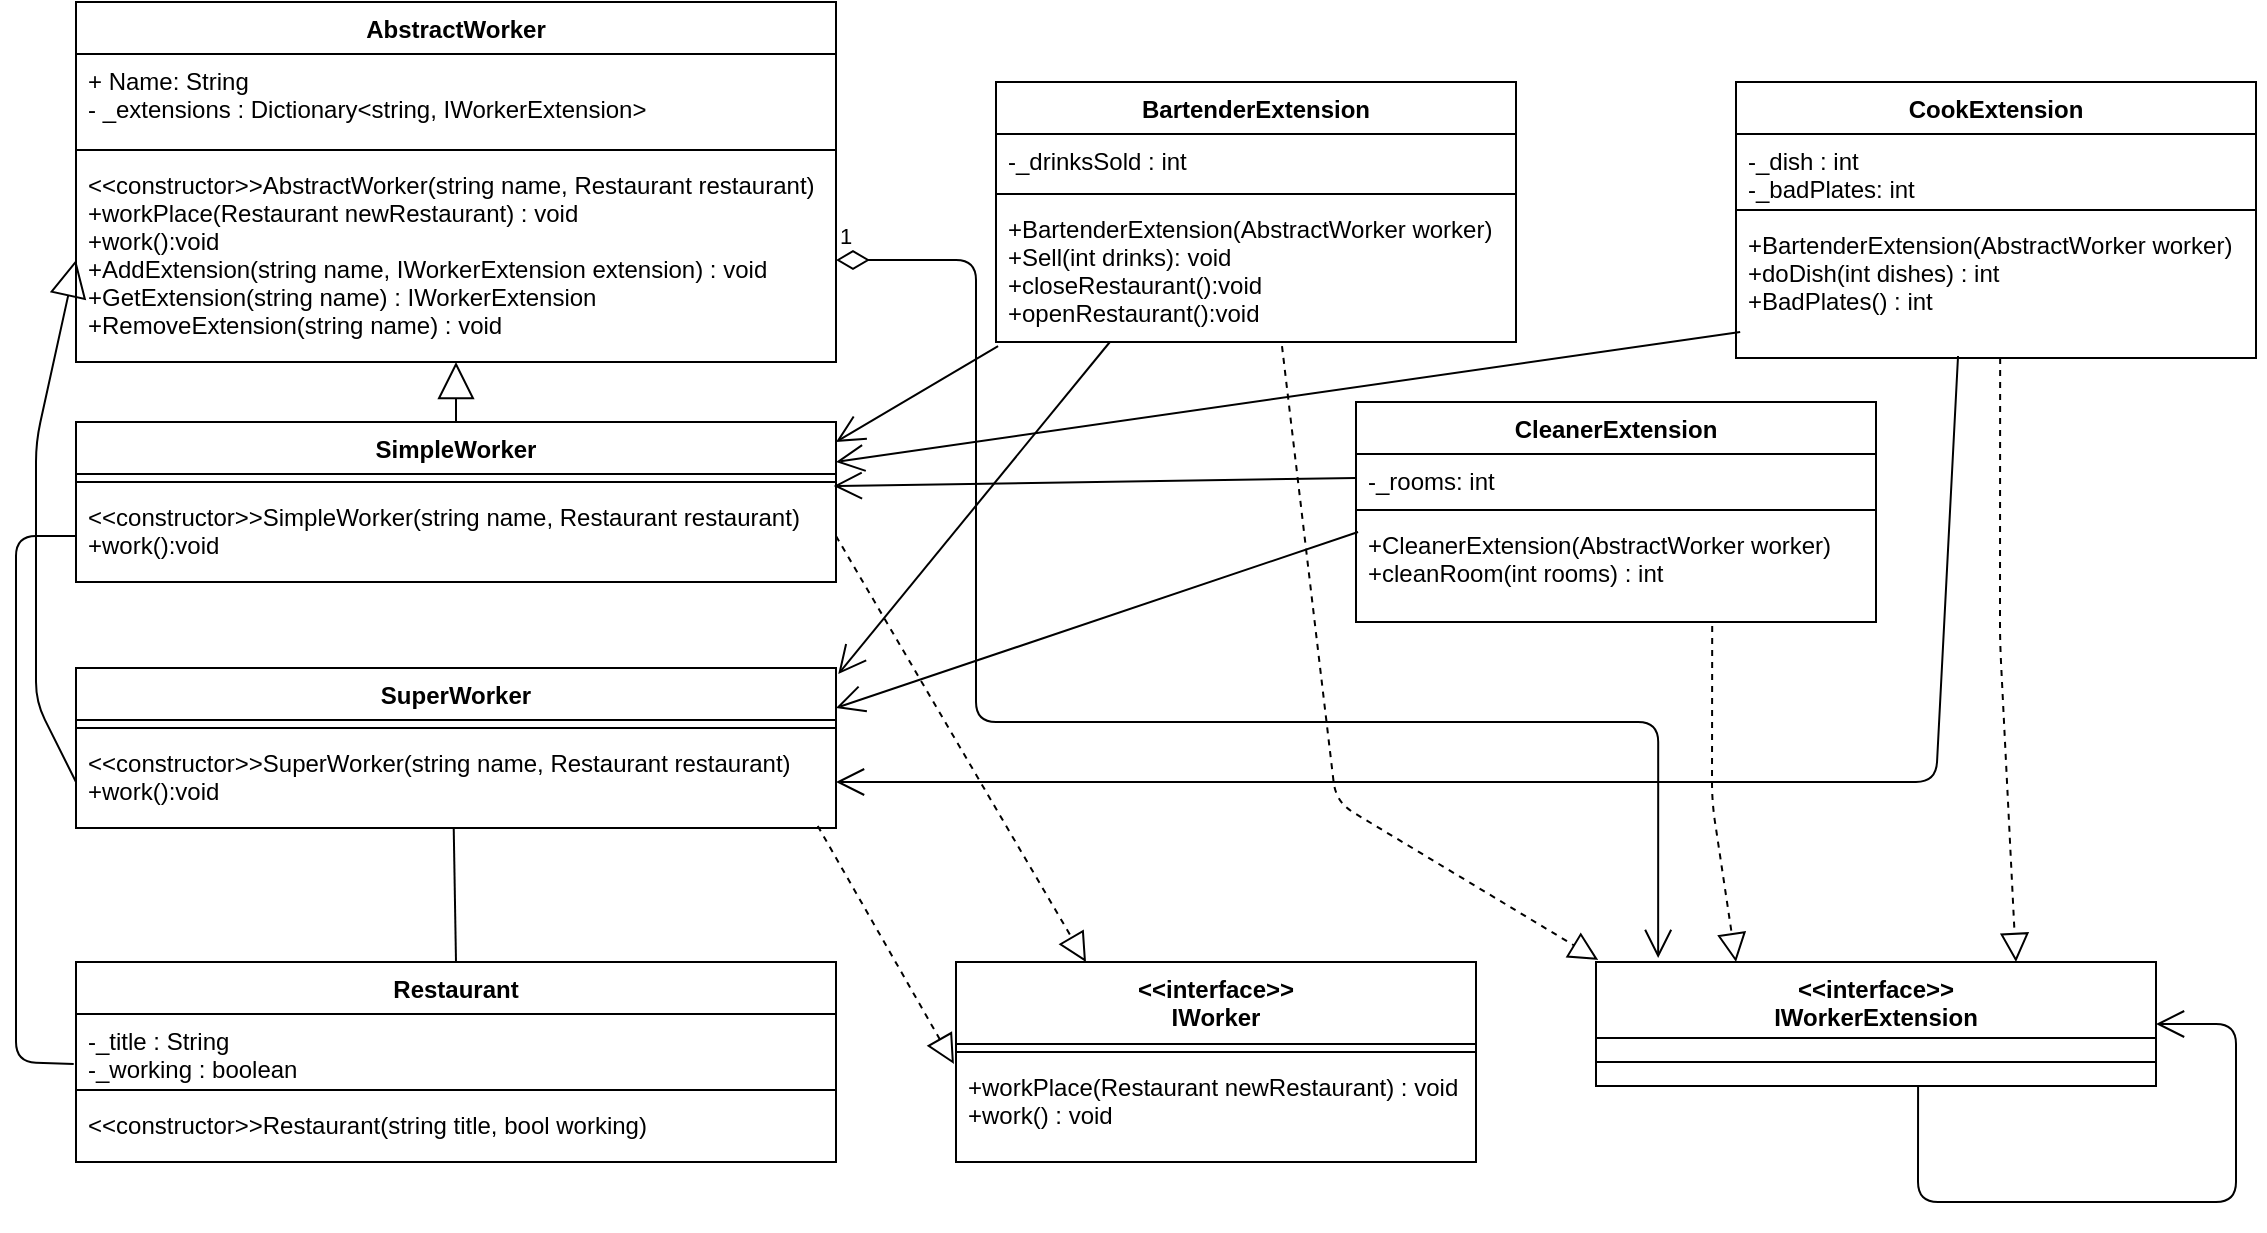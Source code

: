 <mxfile version="12.2.2" type="device" pages="1"><diagram id="K6SRXHKTwSDSfRYmXG8O" name="Page-1"><mxGraphModel dx="1408" dy="808" grid="1" gridSize="10" guides="1" tooltips="1" connect="1" arrows="1" fold="1" page="1" pageScale="1" pageWidth="1169" pageHeight="827" math="0" shadow="0"><root><mxCell id="0"/><mxCell id="1" parent="0"/><mxCell id="MmqihlVoEhHjSyQbB5Fx-1" value="AbstractWorker" style="swimlane;fontStyle=1;align=center;verticalAlign=top;childLayout=stackLayout;horizontal=1;startSize=26;horizontalStack=0;resizeParent=1;resizeParentMax=0;resizeLast=0;collapsible=1;marginBottom=0;" parent="1" vertex="1"><mxGeometry x="40" y="40" width="380" height="180" as="geometry"/></mxCell><mxCell id="MmqihlVoEhHjSyQbB5Fx-2" value="+ Name: String&#10;- _extensions : Dictionary&lt;string, IWorkerExtension&gt;&#10;" style="text;strokeColor=none;fillColor=none;align=left;verticalAlign=top;spacingLeft=4;spacingRight=4;overflow=hidden;rotatable=0;points=[[0,0.5],[1,0.5]];portConstraint=eastwest;" parent="MmqihlVoEhHjSyQbB5Fx-1" vertex="1"><mxGeometry y="26" width="380" height="44" as="geometry"/></mxCell><mxCell id="MmqihlVoEhHjSyQbB5Fx-3" value="" style="line;strokeWidth=1;fillColor=none;align=left;verticalAlign=middle;spacingTop=-1;spacingLeft=3;spacingRight=3;rotatable=0;labelPosition=right;points=[];portConstraint=eastwest;" parent="MmqihlVoEhHjSyQbB5Fx-1" vertex="1"><mxGeometry y="70" width="380" height="8" as="geometry"/></mxCell><mxCell id="MmqihlVoEhHjSyQbB5Fx-4" value="&lt;&lt;constructor&gt;&gt;AbstractWorker(string name, Restaurant restaurant)&#10;+workPlace(Restaurant newRestaurant) : void&#10;+work():void&#10;+AddExtension(string name, IWorkerExtension extension) : void&#10;+GetExtension(string name) : IWorkerExtension&#10;+RemoveExtension(string name) : void" style="text;strokeColor=none;fillColor=none;align=left;verticalAlign=top;spacingLeft=4;spacingRight=4;overflow=hidden;rotatable=0;points=[[0,0.5],[1,0.5]];portConstraint=eastwest;" parent="MmqihlVoEhHjSyQbB5Fx-1" vertex="1"><mxGeometry y="78" width="380" height="102" as="geometry"/></mxCell><mxCell id="MmqihlVoEhHjSyQbB5Fx-5" value="SimpleWorker" style="swimlane;fontStyle=1;align=center;verticalAlign=top;childLayout=stackLayout;horizontal=1;startSize=26;horizontalStack=0;resizeParent=1;resizeParentMax=0;resizeLast=0;collapsible=1;marginBottom=0;" parent="1" vertex="1"><mxGeometry x="40" y="250" width="380" height="80" as="geometry"/></mxCell><mxCell id="MmqihlVoEhHjSyQbB5Fx-6" value="" style="line;strokeWidth=1;fillColor=none;align=left;verticalAlign=middle;spacingTop=-1;spacingLeft=3;spacingRight=3;rotatable=0;labelPosition=right;points=[];portConstraint=eastwest;" parent="MmqihlVoEhHjSyQbB5Fx-5" vertex="1"><mxGeometry y="26" width="380" height="8" as="geometry"/></mxCell><mxCell id="MmqihlVoEhHjSyQbB5Fx-7" value="&lt;&lt;constructor&gt;&gt;SimpleWorker(string name, Restaurant restaurant)&#10;+work():void" style="text;strokeColor=none;fillColor=none;align=left;verticalAlign=top;spacingLeft=4;spacingRight=4;overflow=hidden;rotatable=0;points=[[0,0.5],[1,0.5]];portConstraint=eastwest;" parent="MmqihlVoEhHjSyQbB5Fx-5" vertex="1"><mxGeometry y="34" width="380" height="46" as="geometry"/></mxCell><mxCell id="MmqihlVoEhHjSyQbB5Fx-8" value="SuperWorker" style="swimlane;fontStyle=1;align=center;verticalAlign=top;childLayout=stackLayout;horizontal=1;startSize=26;horizontalStack=0;resizeParent=1;resizeParentMax=0;resizeLast=0;collapsible=1;marginBottom=0;" parent="1" vertex="1"><mxGeometry x="40" y="373" width="380" height="80" as="geometry"/></mxCell><mxCell id="MmqihlVoEhHjSyQbB5Fx-9" value="" style="line;strokeWidth=1;fillColor=none;align=left;verticalAlign=middle;spacingTop=-1;spacingLeft=3;spacingRight=3;rotatable=0;labelPosition=right;points=[];portConstraint=eastwest;" parent="MmqihlVoEhHjSyQbB5Fx-8" vertex="1"><mxGeometry y="26" width="380" height="8" as="geometry"/></mxCell><mxCell id="MmqihlVoEhHjSyQbB5Fx-10" value="&lt;&lt;constructor&gt;&gt;SuperWorker(string name, Restaurant restaurant)&#10;+work():void" style="text;strokeColor=none;fillColor=none;align=left;verticalAlign=top;spacingLeft=4;spacingRight=4;overflow=hidden;rotatable=0;points=[[0,0.5],[1,0.5]];portConstraint=eastwest;" parent="MmqihlVoEhHjSyQbB5Fx-8" vertex="1"><mxGeometry y="34" width="380" height="46" as="geometry"/></mxCell><mxCell id="MmqihlVoEhHjSyQbB5Fx-11" value="Restaurant" style="swimlane;fontStyle=1;align=center;verticalAlign=top;childLayout=stackLayout;horizontal=1;startSize=26;horizontalStack=0;resizeParent=1;resizeParentMax=0;resizeLast=0;collapsible=1;marginBottom=0;" parent="1" vertex="1"><mxGeometry x="40" y="520" width="380" height="100" as="geometry"/></mxCell><mxCell id="MmqihlVoEhHjSyQbB5Fx-12" value="-_title : String&#10;-_working : boolean" style="text;strokeColor=none;fillColor=none;align=left;verticalAlign=top;spacingLeft=4;spacingRight=4;overflow=hidden;rotatable=0;points=[[0,0.5],[1,0.5]];portConstraint=eastwest;" parent="MmqihlVoEhHjSyQbB5Fx-11" vertex="1"><mxGeometry y="26" width="380" height="34" as="geometry"/></mxCell><mxCell id="MmqihlVoEhHjSyQbB5Fx-13" value="" style="line;strokeWidth=1;fillColor=none;align=left;verticalAlign=middle;spacingTop=-1;spacingLeft=3;spacingRight=3;rotatable=0;labelPosition=right;points=[];portConstraint=eastwest;" parent="MmqihlVoEhHjSyQbB5Fx-11" vertex="1"><mxGeometry y="60" width="380" height="8" as="geometry"/></mxCell><mxCell id="MmqihlVoEhHjSyQbB5Fx-14" value="&lt;&lt;constructor&gt;&gt;Restaurant(string title, bool working)" style="text;strokeColor=none;fillColor=none;align=left;verticalAlign=top;spacingLeft=4;spacingRight=4;overflow=hidden;rotatable=0;points=[[0,0.5],[1,0.5]];portConstraint=eastwest;" parent="MmqihlVoEhHjSyQbB5Fx-11" vertex="1"><mxGeometry y="68" width="380" height="32" as="geometry"/></mxCell><mxCell id="MmqihlVoEhHjSyQbB5Fx-15" value="" style="endArrow=block;endSize=16;endFill=0;html=1;exitX=0.5;exitY=0;exitDx=0;exitDy=0;" parent="1" source="MmqihlVoEhHjSyQbB5Fx-5" target="MmqihlVoEhHjSyQbB5Fx-4" edge="1"><mxGeometry width="160" relative="1" as="geometry"><mxPoint x="170" y="640" as="sourcePoint"/><mxPoint x="10" y="640" as="targetPoint"/></mxGeometry></mxCell><mxCell id="MmqihlVoEhHjSyQbB5Fx-19" value="&lt;&lt;interface&gt;&gt;&#10;IWorker&#10;" style="swimlane;fontStyle=1;align=center;verticalAlign=top;childLayout=stackLayout;horizontal=1;startSize=41;horizontalStack=0;resizeParent=1;resizeParentMax=0;resizeLast=0;collapsible=1;marginBottom=0;" parent="1" vertex="1"><mxGeometry x="480" y="520" width="260" height="100" as="geometry"/></mxCell><mxCell id="MmqihlVoEhHjSyQbB5Fx-20" value="" style="line;strokeWidth=1;fillColor=none;align=left;verticalAlign=middle;spacingTop=-1;spacingLeft=3;spacingRight=3;rotatable=0;labelPosition=right;points=[];portConstraint=eastwest;" parent="MmqihlVoEhHjSyQbB5Fx-19" vertex="1"><mxGeometry y="41" width="260" height="8" as="geometry"/></mxCell><mxCell id="MmqihlVoEhHjSyQbB5Fx-21" value="+workPlace(Restaurant newRestaurant) : void&#10;+work() : void" style="text;strokeColor=none;fillColor=none;align=left;verticalAlign=top;spacingLeft=4;spacingRight=4;overflow=hidden;rotatable=0;points=[[0,0.5],[1,0.5]];portConstraint=eastwest;" parent="MmqihlVoEhHjSyQbB5Fx-19" vertex="1"><mxGeometry y="49" width="260" height="51" as="geometry"/></mxCell><mxCell id="MmqihlVoEhHjSyQbB5Fx-22" value="" style="endArrow=block;dashed=1;endFill=0;endSize=12;html=1;exitX=0.976;exitY=0.978;exitDx=0;exitDy=0;exitPerimeter=0;entryX=-0.004;entryY=0.039;entryDx=0;entryDy=0;entryPerimeter=0;" parent="1" target="MmqihlVoEhHjSyQbB5Fx-21" edge="1"><mxGeometry width="160" relative="1" as="geometry"><mxPoint x="410.88" y="451.988" as="sourcePoint"/><mxPoint x="170" y="640" as="targetPoint"/></mxGeometry></mxCell><mxCell id="MmqihlVoEhHjSyQbB5Fx-23" value="" style="endArrow=block;dashed=1;endFill=0;endSize=12;html=1;exitX=1;exitY=0.5;exitDx=0;exitDy=0;entryX=0.25;entryY=0;entryDx=0;entryDy=0;" parent="1" target="MmqihlVoEhHjSyQbB5Fx-19" edge="1"><mxGeometry width="160" relative="1" as="geometry"><mxPoint x="420" y="307" as="sourcePoint"/><mxPoint x="488.96" y="580.989" as="targetPoint"/></mxGeometry></mxCell><mxCell id="MmqihlVoEhHjSyQbB5Fx-24" value="&lt;&lt;interface&gt;&gt;&#10;IWorkerExtension" style="swimlane;fontStyle=1;align=center;verticalAlign=top;childLayout=stackLayout;horizontal=1;startSize=38;horizontalStack=0;resizeParent=1;resizeParentMax=0;resizeLast=0;collapsible=1;marginBottom=0;" parent="1" vertex="1"><mxGeometry x="800" y="520" width="280" height="62" as="geometry"/></mxCell><mxCell id="MmqihlVoEhHjSyQbB5Fx-26" value="" style="line;strokeWidth=1;fillColor=none;align=left;verticalAlign=middle;spacingTop=-1;spacingLeft=3;spacingRight=3;rotatable=0;labelPosition=right;points=[];portConstraint=eastwest;" parent="MmqihlVoEhHjSyQbB5Fx-24" vertex="1"><mxGeometry y="38" width="280" height="24" as="geometry"/></mxCell><mxCell id="MmqihlVoEhHjSyQbB5Fx-28" value="BartenderExtension" style="swimlane;fontStyle=1;align=center;verticalAlign=top;childLayout=stackLayout;horizontal=1;startSize=26;horizontalStack=0;resizeParent=1;resizeParentMax=0;resizeLast=0;collapsible=1;marginBottom=0;" parent="1" vertex="1"><mxGeometry x="500" y="80" width="260" height="130" as="geometry"/></mxCell><mxCell id="MmqihlVoEhHjSyQbB5Fx-29" value="-_drinksSold : int" style="text;strokeColor=none;fillColor=none;align=left;verticalAlign=top;spacingLeft=4;spacingRight=4;overflow=hidden;rotatable=0;points=[[0,0.5],[1,0.5]];portConstraint=eastwest;" parent="MmqihlVoEhHjSyQbB5Fx-28" vertex="1"><mxGeometry y="26" width="260" height="26" as="geometry"/></mxCell><mxCell id="MmqihlVoEhHjSyQbB5Fx-30" value="" style="line;strokeWidth=1;fillColor=none;align=left;verticalAlign=middle;spacingTop=-1;spacingLeft=3;spacingRight=3;rotatable=0;labelPosition=right;points=[];portConstraint=eastwest;" parent="MmqihlVoEhHjSyQbB5Fx-28" vertex="1"><mxGeometry y="52" width="260" height="8" as="geometry"/></mxCell><mxCell id="MmqihlVoEhHjSyQbB5Fx-31" value="+BartenderExtension(AbstractWorker worker)&#10;+Sell(int drinks): void&#10;+closeRestaurant():void&#10;+openRestaurant():void" style="text;strokeColor=none;fillColor=none;align=left;verticalAlign=top;spacingLeft=4;spacingRight=4;overflow=hidden;rotatable=0;points=[[0,0.5],[1,0.5]];portConstraint=eastwest;" parent="MmqihlVoEhHjSyQbB5Fx-28" vertex="1"><mxGeometry y="60" width="260" height="70" as="geometry"/></mxCell><mxCell id="4f8wPHm3mk3CTYPs_XTF-7" value="" style="endArrow=open;endFill=1;endSize=12;html=1;entryX=0.004;entryY=1.029;entryDx=0;entryDy=0;entryPerimeter=0;exitX=0.004;exitY=1.029;exitDx=0;exitDy=0;exitPerimeter=0;" edge="1" parent="MmqihlVoEhHjSyQbB5Fx-28" source="MmqihlVoEhHjSyQbB5Fx-31"><mxGeometry width="160" relative="1" as="geometry"><mxPoint x="80" y="180" as="sourcePoint"/><mxPoint x="-80" y="180" as="targetPoint"/></mxGeometry></mxCell><mxCell id="MmqihlVoEhHjSyQbB5Fx-32" value="CleanerExtension" style="swimlane;fontStyle=1;align=center;verticalAlign=top;childLayout=stackLayout;horizontal=1;startSize=26;horizontalStack=0;resizeParent=1;resizeParentMax=0;resizeLast=0;collapsible=1;marginBottom=0;" parent="1" vertex="1"><mxGeometry x="680" y="240" width="260" height="110" as="geometry"/></mxCell><mxCell id="MmqihlVoEhHjSyQbB5Fx-33" value="-_rooms: int" style="text;strokeColor=none;fillColor=none;align=left;verticalAlign=top;spacingLeft=4;spacingRight=4;overflow=hidden;rotatable=0;points=[[0,0.5],[1,0.5]];portConstraint=eastwest;" parent="MmqihlVoEhHjSyQbB5Fx-32" vertex="1"><mxGeometry y="26" width="260" height="24" as="geometry"/></mxCell><mxCell id="MmqihlVoEhHjSyQbB5Fx-34" value="" style="line;strokeWidth=1;fillColor=none;align=left;verticalAlign=middle;spacingTop=-1;spacingLeft=3;spacingRight=3;rotatable=0;labelPosition=right;points=[];portConstraint=eastwest;" parent="MmqihlVoEhHjSyQbB5Fx-32" vertex="1"><mxGeometry y="50" width="260" height="8" as="geometry"/></mxCell><mxCell id="MmqihlVoEhHjSyQbB5Fx-35" value="+CleanerExtension(AbstractWorker worker)&#10;+cleanRoom(int rooms) : int" style="text;strokeColor=none;fillColor=none;align=left;verticalAlign=top;spacingLeft=4;spacingRight=4;overflow=hidden;rotatable=0;points=[[0,0.5],[1,0.5]];portConstraint=eastwest;" parent="MmqihlVoEhHjSyQbB5Fx-32" vertex="1"><mxGeometry y="58" width="260" height="52" as="geometry"/></mxCell><mxCell id="MmqihlVoEhHjSyQbB5Fx-39" value="CookExtension" style="swimlane;fontStyle=1;align=center;verticalAlign=top;childLayout=stackLayout;horizontal=1;startSize=26;horizontalStack=0;resizeParent=1;resizeParentMax=0;resizeLast=0;collapsible=1;marginBottom=0;" parent="1" vertex="1"><mxGeometry x="870" y="80" width="260" height="138" as="geometry"/></mxCell><mxCell id="MmqihlVoEhHjSyQbB5Fx-40" value="-_dish : int&#10;-_badPlates: int" style="text;strokeColor=none;fillColor=none;align=left;verticalAlign=top;spacingLeft=4;spacingRight=4;overflow=hidden;rotatable=0;points=[[0,0.5],[1,0.5]];portConstraint=eastwest;" parent="MmqihlVoEhHjSyQbB5Fx-39" vertex="1"><mxGeometry y="26" width="260" height="34" as="geometry"/></mxCell><mxCell id="MmqihlVoEhHjSyQbB5Fx-41" value="" style="line;strokeWidth=1;fillColor=none;align=left;verticalAlign=middle;spacingTop=-1;spacingLeft=3;spacingRight=3;rotatable=0;labelPosition=right;points=[];portConstraint=eastwest;" parent="MmqihlVoEhHjSyQbB5Fx-39" vertex="1"><mxGeometry y="60" width="260" height="8" as="geometry"/></mxCell><mxCell id="MmqihlVoEhHjSyQbB5Fx-42" value="+BartenderExtension(AbstractWorker worker)&#10;+doDish(int dishes) : int&#10;+BadPlates() : int" style="text;strokeColor=none;fillColor=none;align=left;verticalAlign=top;spacingLeft=4;spacingRight=4;overflow=hidden;rotatable=0;points=[[0,0.5],[1,0.5]];portConstraint=eastwest;" parent="MmqihlVoEhHjSyQbB5Fx-39" vertex="1"><mxGeometry y="68" width="260" height="70" as="geometry"/></mxCell><mxCell id="4f8wPHm3mk3CTYPs_XTF-1" value="" style="endArrow=block;dashed=1;endFill=0;endSize=12;html=1;exitX=0.55;exitY=1.029;exitDx=0;exitDy=0;entryX=0.004;entryY=-0.016;entryDx=0;entryDy=0;exitPerimeter=0;entryPerimeter=0;" edge="1" parent="1" source="MmqihlVoEhHjSyQbB5Fx-31" target="MmqihlVoEhHjSyQbB5Fx-24"><mxGeometry width="160" relative="1" as="geometry"><mxPoint x="580" y="266.5" as="sourcePoint"/><mxPoint x="705" y="479.5" as="targetPoint"/><Array as="points"><mxPoint x="670" y="440"/></Array></mxGeometry></mxCell><mxCell id="4f8wPHm3mk3CTYPs_XTF-2" value="" style="endArrow=block;dashed=1;endFill=0;endSize=12;html=1;exitX=0.685;exitY=1.038;exitDx=0;exitDy=0;entryX=0.25;entryY=0;entryDx=0;entryDy=0;exitPerimeter=0;" edge="1" parent="1" source="MmqihlVoEhHjSyQbB5Fx-35" target="MmqihlVoEhHjSyQbB5Fx-24"><mxGeometry width="160" relative="1" as="geometry"><mxPoint x="565.9" y="220.98" as="sourcePoint"/><mxPoint x="811.12" y="529.008" as="targetPoint"/><Array as="points"><mxPoint x="858" y="440"/></Array></mxGeometry></mxCell><mxCell id="4f8wPHm3mk3CTYPs_XTF-3" value="" style="endArrow=block;dashed=1;endFill=0;endSize=12;html=1;exitX=0.508;exitY=1;exitDx=0;exitDy=0;entryX=0.75;entryY=0;entryDx=0;entryDy=0;exitPerimeter=0;" edge="1" parent="1" source="MmqihlVoEhHjSyQbB5Fx-42" target="MmqihlVoEhHjSyQbB5Fx-24"><mxGeometry width="160" relative="1" as="geometry"><mxPoint x="974.06" y="350" as="sourcePoint"/><mxPoint x="1026" y="520" as="targetPoint"/><Array as="points"><mxPoint x="1002" y="360"/></Array></mxGeometry></mxCell><mxCell id="4f8wPHm3mk3CTYPs_XTF-4" value="1" style="endArrow=open;html=1;endSize=12;startArrow=diamondThin;startSize=14;startFill=0;edgeStyle=orthogonalEdgeStyle;align=left;verticalAlign=bottom;exitX=1;exitY=0.5;exitDx=0;exitDy=0;entryX=0.111;entryY=-0.032;entryDx=0;entryDy=0;entryPerimeter=0;" edge="1" parent="1" source="MmqihlVoEhHjSyQbB5Fx-4" target="MmqihlVoEhHjSyQbB5Fx-24"><mxGeometry x="-1" y="3" relative="1" as="geometry"><mxPoint x="-10" y="640" as="sourcePoint"/><mxPoint x="150" y="640" as="targetPoint"/><Array as="points"><mxPoint x="490" y="169"/><mxPoint x="490" y="400"/><mxPoint x="831" y="400"/></Array></mxGeometry></mxCell><mxCell id="MmqihlVoEhHjSyQbB5Fx-16" value="" style="endArrow=block;endSize=16;endFill=0;html=1;entryX=0;entryY=0.5;entryDx=0;entryDy=0;exitX=0;exitY=0.5;exitDx=0;exitDy=0;" parent="1" source="MmqihlVoEhHjSyQbB5Fx-10" target="MmqihlVoEhHjSyQbB5Fx-4" edge="1"><mxGeometry width="160" relative="1" as="geometry"><mxPoint x="450" y="250" as="sourcePoint"/><mxPoint x="450" y="210" as="targetPoint"/><Array as="points"><mxPoint x="20" y="390"/><mxPoint x="20" y="360"/><mxPoint x="20" y="260"/></Array></mxGeometry></mxCell><mxCell id="4f8wPHm3mk3CTYPs_XTF-5" value="" style="endArrow=none;html=1;exitX=0.5;exitY=0;exitDx=0;exitDy=0;entryX=0.497;entryY=1;entryDx=0;entryDy=0;entryPerimeter=0;" edge="1" parent="1" source="MmqihlVoEhHjSyQbB5Fx-11" target="MmqihlVoEhHjSyQbB5Fx-10"><mxGeometry width="50" height="50" relative="1" as="geometry"><mxPoint x="-10" y="690" as="sourcePoint"/><mxPoint x="240" y="450" as="targetPoint"/></mxGeometry></mxCell><mxCell id="4f8wPHm3mk3CTYPs_XTF-6" value="" style="endArrow=none;html=1;exitX=-0.003;exitY=0.735;exitDx=0;exitDy=0;exitPerimeter=0;entryX=0;entryY=0.5;entryDx=0;entryDy=0;" edge="1" parent="1" source="MmqihlVoEhHjSyQbB5Fx-12" target="MmqihlVoEhHjSyQbB5Fx-7"><mxGeometry width="50" height="50" relative="1" as="geometry"><mxPoint x="10" y="630" as="sourcePoint"/><mxPoint x="10" y="270" as="targetPoint"/><Array as="points"><mxPoint x="10" y="570"/><mxPoint x="10" y="307"/></Array></mxGeometry></mxCell><mxCell id="4f8wPHm3mk3CTYPs_XTF-8" value="" style="endArrow=open;endFill=1;endSize=12;html=1;entryX=0.997;entryY=0.75;entryDx=0;entryDy=0;entryPerimeter=0;exitX=0;exitY=0.5;exitDx=0;exitDy=0;" edge="1" parent="1" source="MmqihlVoEhHjSyQbB5Fx-33" target="MmqihlVoEhHjSyQbB5Fx-6"><mxGeometry width="160" relative="1" as="geometry"><mxPoint x="511.04" y="222.03" as="sourcePoint"/><mxPoint x="430" y="270" as="targetPoint"/></mxGeometry></mxCell><mxCell id="4f8wPHm3mk3CTYPs_XTF-9" value="" style="endArrow=open;endFill=1;endSize=12;html=1;entryX=1;entryY=0.25;entryDx=0;entryDy=0;exitX=0.008;exitY=0.814;exitDx=0;exitDy=0;exitPerimeter=0;" edge="1" parent="1" source="MmqihlVoEhHjSyQbB5Fx-42" target="MmqihlVoEhHjSyQbB5Fx-5"><mxGeometry width="160" relative="1" as="geometry"><mxPoint x="521.04" y="232.03" as="sourcePoint"/><mxPoint x="440" y="280" as="targetPoint"/></mxGeometry></mxCell><mxCell id="4f8wPHm3mk3CTYPs_XTF-10" value="" style="endArrow=open;endFill=1;endSize=12;html=1;entryX=1.003;entryY=0.038;entryDx=0;entryDy=0;entryPerimeter=0;exitX=0.219;exitY=1;exitDx=0;exitDy=0;exitPerimeter=0;" edge="1" parent="1" source="MmqihlVoEhHjSyQbB5Fx-31" target="MmqihlVoEhHjSyQbB5Fx-8"><mxGeometry width="160" relative="1" as="geometry"><mxPoint x="531.04" y="242.03" as="sourcePoint"/><mxPoint x="450" y="290" as="targetPoint"/></mxGeometry></mxCell><mxCell id="4f8wPHm3mk3CTYPs_XTF-11" value="" style="endArrow=open;endFill=1;endSize=12;html=1;entryX=1;entryY=0.25;entryDx=0;entryDy=0;exitX=0.004;exitY=0.135;exitDx=0;exitDy=0;exitPerimeter=0;" edge="1" parent="1" source="MmqihlVoEhHjSyQbB5Fx-35" target="MmqihlVoEhHjSyQbB5Fx-8"><mxGeometry width="160" relative="1" as="geometry"><mxPoint x="541.04" y="252.03" as="sourcePoint"/><mxPoint x="460" y="300" as="targetPoint"/></mxGeometry></mxCell><mxCell id="4f8wPHm3mk3CTYPs_XTF-12" value="" style="endArrow=open;endFill=1;endSize=12;html=1;entryX=1;entryY=0.5;entryDx=0;entryDy=0;exitX=0.427;exitY=0.986;exitDx=0;exitDy=0;exitPerimeter=0;" edge="1" parent="1" source="MmqihlVoEhHjSyQbB5Fx-42" target="MmqihlVoEhHjSyQbB5Fx-10"><mxGeometry width="160" relative="1" as="geometry"><mxPoint x="551.04" y="262.03" as="sourcePoint"/><mxPoint x="470" y="310" as="targetPoint"/><Array as="points"><mxPoint x="970" y="430"/></Array></mxGeometry></mxCell><mxCell id="4f8wPHm3mk3CTYPs_XTF-13" value="" style="endArrow=open;endFill=1;endSize=12;html=1;entryX=1;entryY=0.5;entryDx=0;entryDy=0;exitX=0.004;exitY=1.029;exitDx=0;exitDy=0;exitPerimeter=0;" edge="1" parent="1" target="MmqihlVoEhHjSyQbB5Fx-24"><mxGeometry width="160" relative="1" as="geometry"><mxPoint x="961.04" y="582.03" as="sourcePoint"/><mxPoint x="880" y="630" as="targetPoint"/><Array as="points"><mxPoint x="961" y="640"/><mxPoint x="1120" y="640"/><mxPoint x="1120" y="551"/></Array></mxGeometry></mxCell></root></mxGraphModel></diagram></mxfile>